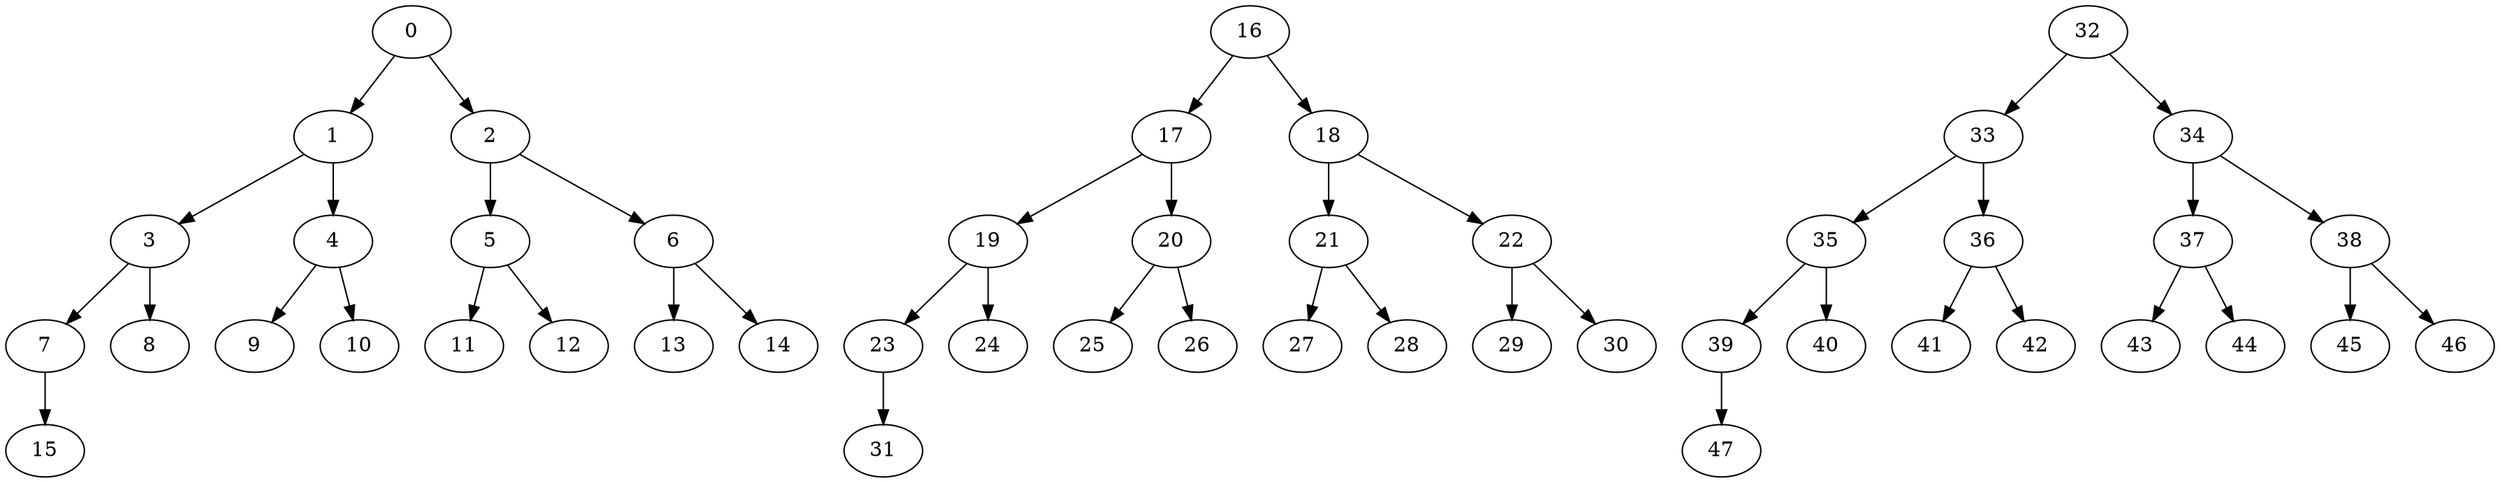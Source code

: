 strict digraph  {
0;
1;
2;
3;
4;
5;
6;
7;
8;
9;
10;
11;
12;
13;
14;
15;
16;
17;
18;
19;
20;
21;
22;
23;
24;
25;
26;
27;
28;
29;
30;
31;
32;
33;
34;
35;
36;
37;
38;
39;
40;
41;
42;
43;
44;
45;
46;
47;
0 -> 1;
0 -> 2;
1 -> 3;
1 -> 4;
2 -> 5;
2 -> 6;
3 -> 7;
3 -> 8;
4 -> 9;
4 -> 10;
5 -> 11;
5 -> 12;
6 -> 13;
6 -> 14;
7 -> 15;
16 -> 17;
16 -> 18;
17 -> 19;
17 -> 20;
18 -> 21;
18 -> 22;
19 -> 23;
19 -> 24;
20 -> 25;
20 -> 26;
21 -> 27;
21 -> 28;
22 -> 29;
22 -> 30;
23 -> 31;
32 -> 33;
32 -> 34;
33 -> 35;
33 -> 36;
34 -> 37;
34 -> 38;
35 -> 39;
35 -> 40;
36 -> 41;
36 -> 42;
37 -> 43;
37 -> 44;
38 -> 45;
38 -> 46;
39 -> 47;
}
